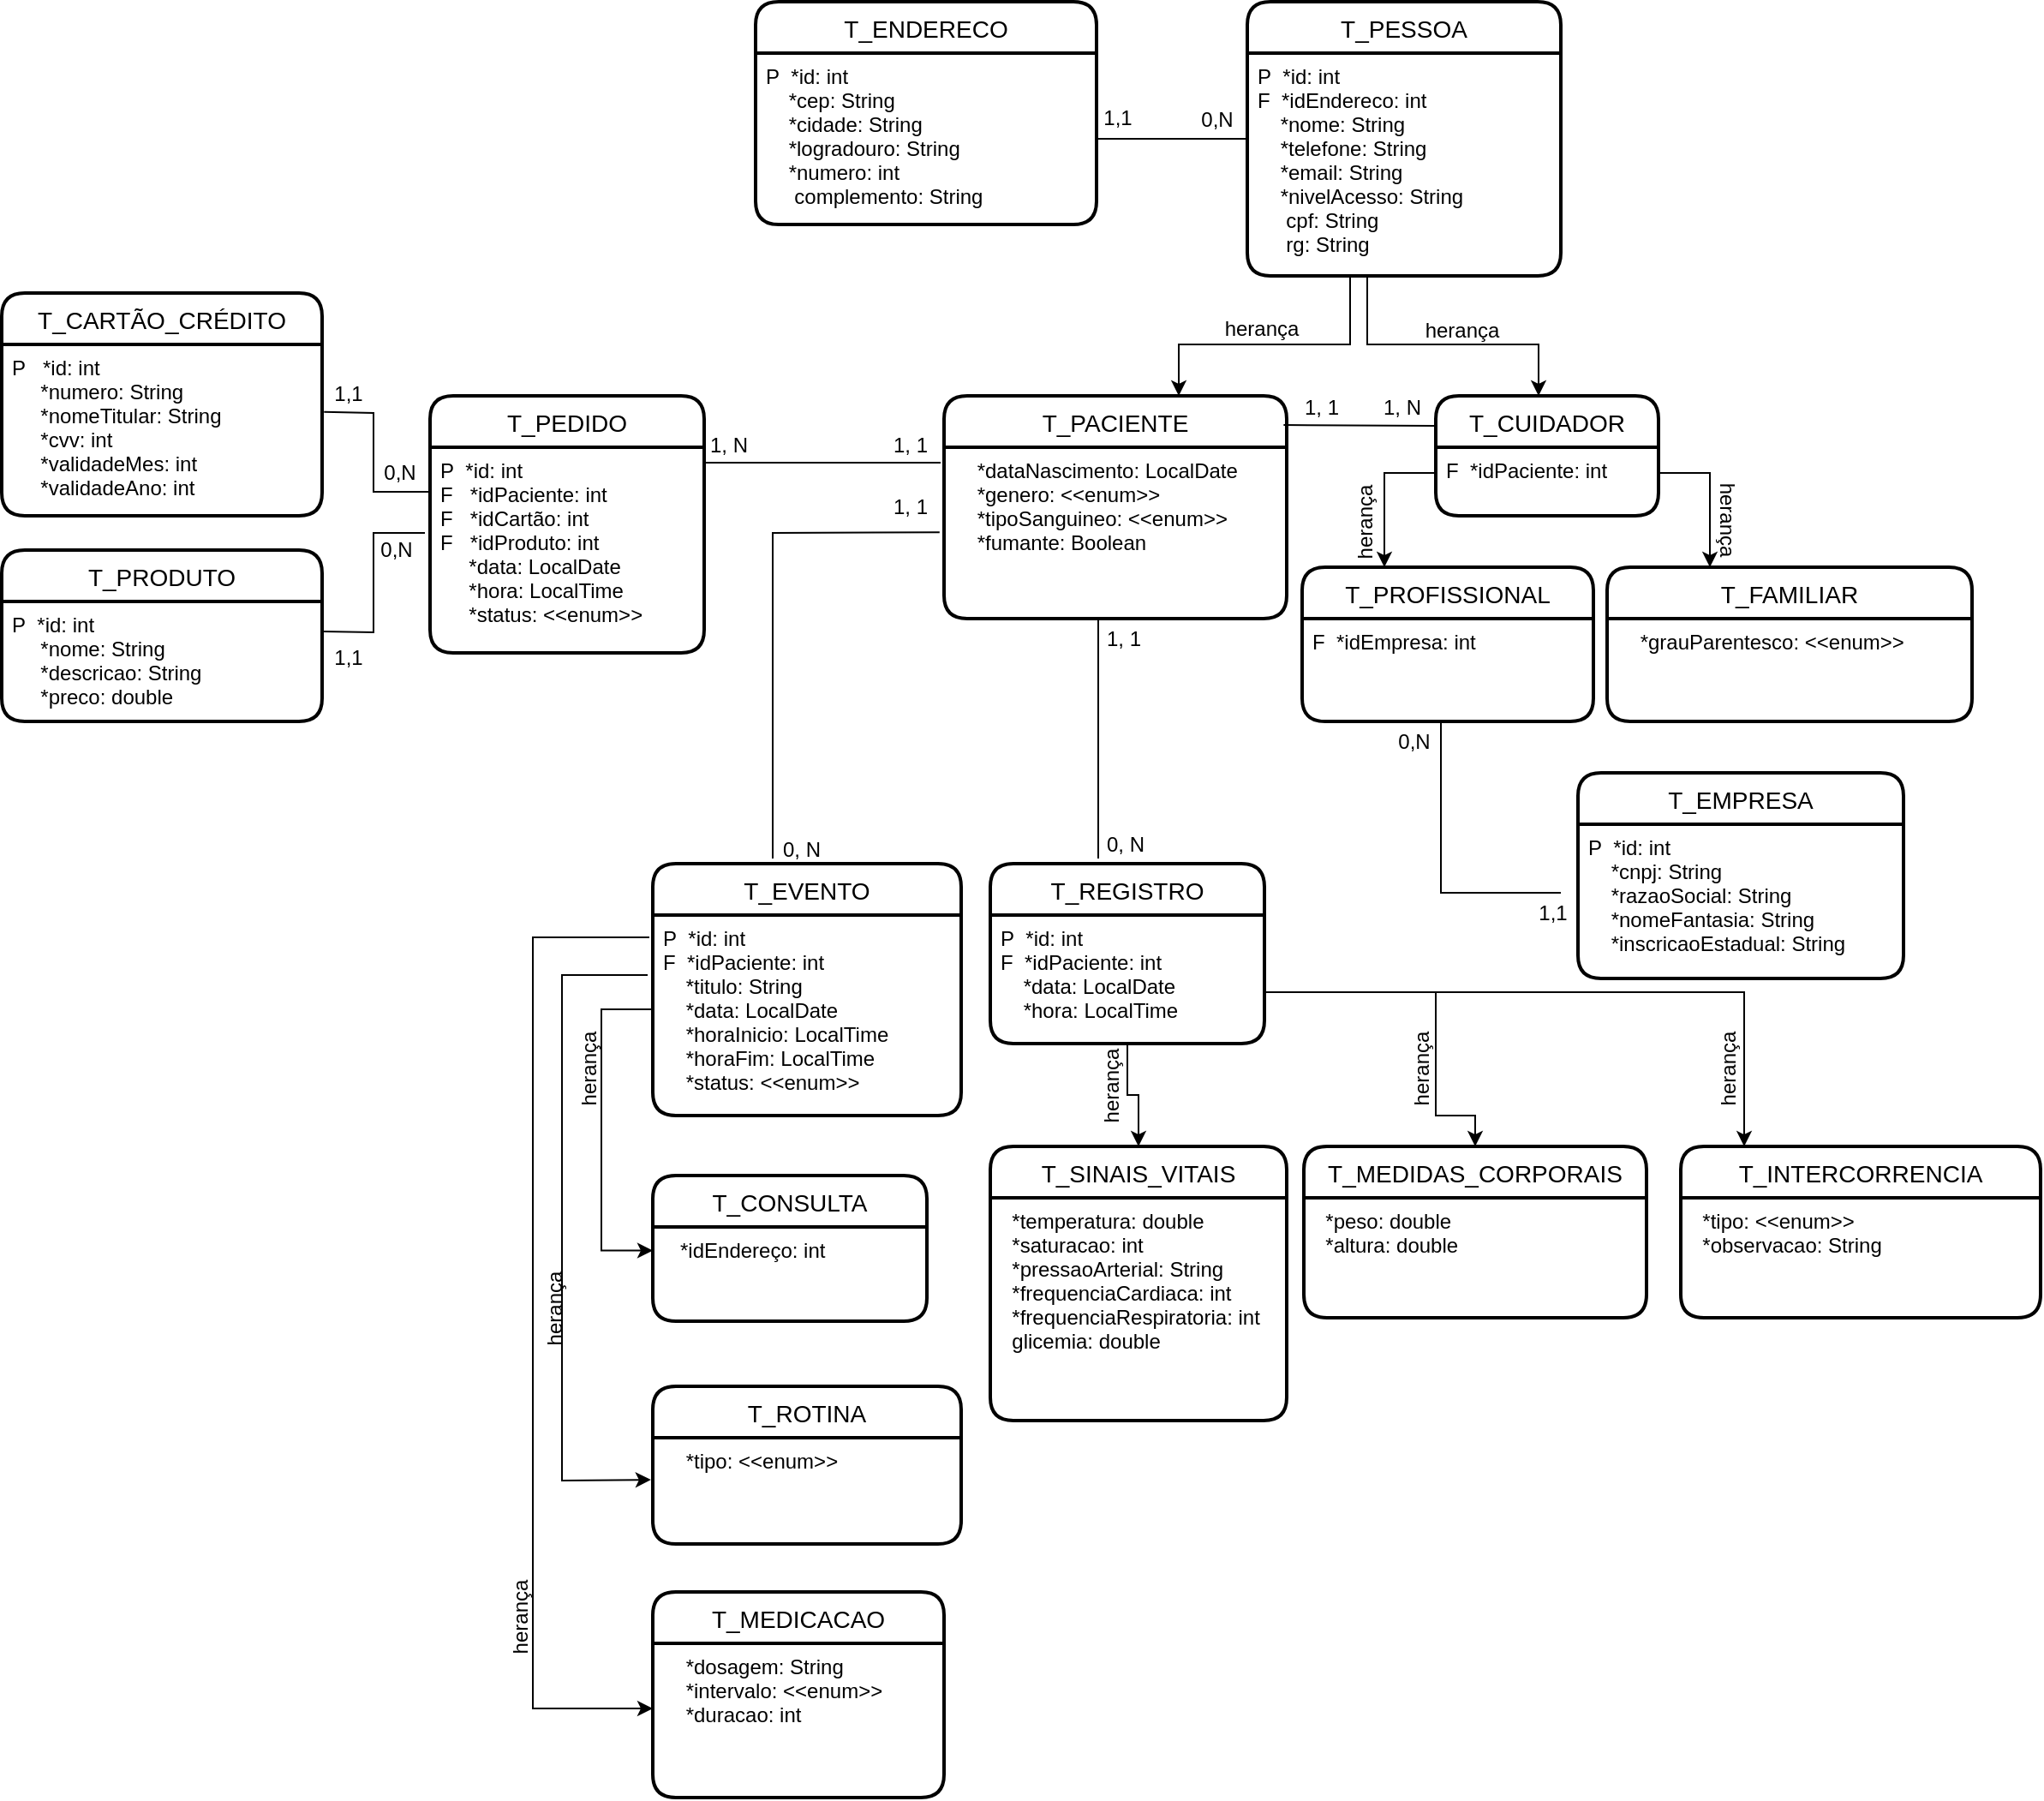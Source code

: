 <mxfile version="22.1.4" type="google">
  <diagram id="R2lEEEUBdFMjLlhIrx00" name="Page-1">
    <mxGraphModel dx="1290" dy="533" grid="1" gridSize="10" guides="1" tooltips="1" connect="1" arrows="1" fold="1" page="1" pageScale="1" pageWidth="1100" pageHeight="850" math="0" shadow="0" extFonts="Permanent Marker^https://fonts.googleapis.com/css?family=Permanent+Marker">
      <root>
        <mxCell id="0" />
        <mxCell id="1" parent="0" />
        <mxCell id="rk1HslSdFWzbcpd7X6hm-21" value="" style="edgeStyle=orthogonalEdgeStyle;rounded=0;orthogonalLoop=1;jettySize=auto;html=1;" parent="1" source="rk1HslSdFWzbcpd7X6hm-1" edge="1">
          <mxGeometry relative="1" as="geometry">
            <mxPoint x="907" y="240" as="targetPoint" />
            <Array as="points">
              <mxPoint x="807" y="210" />
              <mxPoint x="907" y="210" />
            </Array>
          </mxGeometry>
        </mxCell>
        <mxCell id="rk1HslSdFWzbcpd7X6hm-1" value="T_PESSOA" style="swimlane;childLayout=stackLayout;horizontal=1;startSize=30;horizontalStack=0;rounded=1;fontSize=14;fontStyle=0;strokeWidth=2;resizeParent=0;resizeLast=1;shadow=0;dashed=0;align=center;" parent="1" vertex="1">
          <mxGeometry x="737" y="10" width="183" height="160" as="geometry" />
        </mxCell>
        <mxCell id="rk1HslSdFWzbcpd7X6hm-2" value="P  *id: int &#xa;F  *idEndereco: int &#xa;    *nome: String&#xa;    *telefone: String&#xa;    *email: String&#xa;    *nivelAcesso: String&#xa;     cpf: String&#xa;     rg: String&#xa;" style="align=left;strokeColor=none;fillColor=none;spacingLeft=4;fontSize=12;verticalAlign=top;resizable=0;rotatable=0;part=1;" parent="rk1HslSdFWzbcpd7X6hm-1" vertex="1">
          <mxGeometry y="30" width="183" height="130" as="geometry" />
        </mxCell>
        <mxCell id="rk1HslSdFWzbcpd7X6hm-16" value="T_PACIENTE" style="swimlane;childLayout=stackLayout;horizontal=1;startSize=30;horizontalStack=0;rounded=1;fontSize=14;fontStyle=0;strokeWidth=2;resizeParent=0;resizeLast=1;shadow=0;dashed=0;align=center;" parent="1" vertex="1">
          <mxGeometry x="560" y="240" width="200" height="130" as="geometry" />
        </mxCell>
        <mxCell id="rk1HslSdFWzbcpd7X6hm-17" value="    *dataNascimento: LocalDate&#xa;    *genero: &lt;&lt;enum&gt;&gt;&#xa;    *tipoSanguineo: &lt;&lt;enum&gt;&gt;&#xa;    *fumante: Boolean" style="align=left;strokeColor=none;fillColor=none;spacingLeft=4;fontSize=12;verticalAlign=top;resizable=0;rotatable=0;part=1;" parent="rk1HslSdFWzbcpd7X6hm-16" vertex="1">
          <mxGeometry y="30" width="200" height="100" as="geometry" />
        </mxCell>
        <mxCell id="rk1HslSdFWzbcpd7X6hm-19" value="" style="edgeStyle=orthogonalEdgeStyle;rounded=0;orthogonalLoop=1;jettySize=auto;html=1;" parent="1" source="rk1HslSdFWzbcpd7X6hm-2" edge="1">
          <mxGeometry relative="1" as="geometry">
            <mxPoint x="697" y="240" as="targetPoint" />
            <Array as="points">
              <mxPoint x="797" y="210" />
              <mxPoint x="697" y="210" />
            </Array>
          </mxGeometry>
        </mxCell>
        <mxCell id="rk1HslSdFWzbcpd7X6hm-20" value="herança" style="text;html=1;align=center;verticalAlign=middle;resizable=0;points=[];autosize=1;strokeColor=none;fillColor=none;" parent="1" vertex="1">
          <mxGeometry x="710" y="186" width="70" height="30" as="geometry" />
        </mxCell>
        <mxCell id="rk1HslSdFWzbcpd7X6hm-22" value="herança" style="text;html=1;align=center;verticalAlign=middle;resizable=0;points=[];autosize=1;strokeColor=none;fillColor=none;" parent="1" vertex="1">
          <mxGeometry x="827" y="187" width="70" height="30" as="geometry" />
        </mxCell>
        <mxCell id="rk1HslSdFWzbcpd7X6hm-29" value="" style="edgeStyle=orthogonalEdgeStyle;rounded=0;orthogonalLoop=1;jettySize=auto;html=1;" parent="1" source="rk1HslSdFWzbcpd7X6hm-23" target="rk1HslSdFWzbcpd7X6hm-27" edge="1">
          <mxGeometry relative="1" as="geometry">
            <Array as="points">
              <mxPoint x="817" y="285" />
            </Array>
          </mxGeometry>
        </mxCell>
        <mxCell id="rk1HslSdFWzbcpd7X6hm-23" value="T_CUIDADOR" style="swimlane;childLayout=stackLayout;horizontal=1;startSize=30;horizontalStack=0;rounded=1;fontSize=14;fontStyle=0;strokeWidth=2;resizeParent=0;resizeLast=1;shadow=0;dashed=0;align=center;" parent="1" vertex="1">
          <mxGeometry x="847" y="240" width="130" height="70" as="geometry" />
        </mxCell>
        <mxCell id="rk1HslSdFWzbcpd7X6hm-24" value="F  *idPaciente: int&#xa;&#xa;" style="align=left;strokeColor=none;fillColor=none;spacingLeft=4;fontSize=12;verticalAlign=top;resizable=0;rotatable=0;part=1;" parent="rk1HslSdFWzbcpd7X6hm-23" vertex="1">
          <mxGeometry y="30" width="130" height="40" as="geometry" />
        </mxCell>
        <mxCell id="rk1HslSdFWzbcpd7X6hm-27" value="T_PROFISSIONAL" style="swimlane;childLayout=stackLayout;horizontal=1;startSize=30;horizontalStack=0;rounded=1;fontSize=14;fontStyle=0;strokeWidth=2;resizeParent=0;resizeLast=1;shadow=0;dashed=0;align=center;" parent="1" vertex="1">
          <mxGeometry x="769" y="340" width="170" height="90" as="geometry" />
        </mxCell>
        <mxCell id="rk1HslSdFWzbcpd7X6hm-28" value="F  *idEmpresa: int&#xa;" style="align=left;strokeColor=none;fillColor=none;spacingLeft=4;fontSize=12;verticalAlign=top;resizable=0;rotatable=0;part=1;" parent="rk1HslSdFWzbcpd7X6hm-27" vertex="1">
          <mxGeometry y="30" width="170" height="60" as="geometry" />
        </mxCell>
        <mxCell id="rk1HslSdFWzbcpd7X6hm-32" value="T_FAMILIAR" style="swimlane;childLayout=stackLayout;horizontal=1;startSize=30;horizontalStack=0;rounded=1;fontSize=14;fontStyle=0;strokeWidth=2;resizeParent=0;resizeLast=1;shadow=0;dashed=0;align=center;" parent="1" vertex="1">
          <mxGeometry x="947" y="340" width="213" height="90" as="geometry" />
        </mxCell>
        <mxCell id="rk1HslSdFWzbcpd7X6hm-33" value="    *grauParentesco: &lt;&lt;enum&gt;&gt;" style="align=left;strokeColor=none;fillColor=none;spacingLeft=4;fontSize=12;verticalAlign=top;resizable=0;rotatable=0;part=1;" parent="rk1HslSdFWzbcpd7X6hm-32" vertex="1">
          <mxGeometry y="30" width="213" height="60" as="geometry" />
        </mxCell>
        <mxCell id="rk1HslSdFWzbcpd7X6hm-37" value="" style="edgeStyle=orthogonalEdgeStyle;rounded=0;orthogonalLoop=1;jettySize=auto;html=1;exitX=1;exitY=0.25;exitDx=0;exitDy=0;" parent="1" source="rk1HslSdFWzbcpd7X6hm-24" target="rk1HslSdFWzbcpd7X6hm-32" edge="1">
          <mxGeometry relative="1" as="geometry">
            <mxPoint x="1027" y="285" as="sourcePoint" />
            <mxPoint x="997" y="380" as="targetPoint" />
            <Array as="points">
              <mxPoint x="1007" y="285" />
            </Array>
          </mxGeometry>
        </mxCell>
        <mxCell id="rk1HslSdFWzbcpd7X6hm-38" value="herança" style="text;html=1;align=center;verticalAlign=middle;resizable=0;points=[];autosize=1;strokeColor=none;fillColor=none;rotation=-90;" parent="1" vertex="1">
          <mxGeometry x="771" y="299" width="70" height="30" as="geometry" />
        </mxCell>
        <mxCell id="rk1HslSdFWzbcpd7X6hm-39" value="herança" style="text;html=1;align=center;verticalAlign=middle;resizable=0;points=[];autosize=1;strokeColor=none;fillColor=none;rotation=90;" parent="1" vertex="1">
          <mxGeometry x="982" y="297" width="70" height="30" as="geometry" />
        </mxCell>
        <mxCell id="rk1HslSdFWzbcpd7X6hm-40" value="T_EVENTO" style="swimlane;childLayout=stackLayout;horizontal=1;startSize=30;horizontalStack=0;rounded=1;fontSize=14;fontStyle=0;strokeWidth=2;resizeParent=0;resizeLast=1;shadow=0;dashed=0;align=center;" parent="1" vertex="1">
          <mxGeometry x="390" y="513" width="180" height="147" as="geometry" />
        </mxCell>
        <mxCell id="rk1HslSdFWzbcpd7X6hm-41" value="P  *id: int&#xa;F  *idPaciente: int&#xa;    *titulo: String&#xa;    *data: LocalDate&#xa;    *horaInicio: LocalTime&#xa;    *horaFim: LocalTime&#xa;    *status: &lt;&lt;enum&gt;&gt; " style="align=left;strokeColor=none;fillColor=none;spacingLeft=4;fontSize=12;verticalAlign=top;resizable=0;rotatable=0;part=1;" parent="rk1HslSdFWzbcpd7X6hm-40" vertex="1">
          <mxGeometry y="30" width="180" height="117" as="geometry" />
        </mxCell>
        <mxCell id="rk1HslSdFWzbcpd7X6hm-77" value="" style="edgeStyle=orthogonalEdgeStyle;rounded=0;orthogonalLoop=1;jettySize=auto;html=1;entryX=0.5;entryY=0;entryDx=0;entryDy=0;" parent="1" source="rk1HslSdFWzbcpd7X6hm-42" target="rk1HslSdFWzbcpd7X6hm-45" edge="1">
          <mxGeometry relative="1" as="geometry" />
        </mxCell>
        <mxCell id="rk1HslSdFWzbcpd7X6hm-42" value="T_REGISTRO" style="swimlane;childLayout=stackLayout;horizontal=1;startSize=30;horizontalStack=0;rounded=1;fontSize=14;fontStyle=0;strokeWidth=2;resizeParent=0;resizeLast=1;shadow=0;dashed=0;align=center;" parent="1" vertex="1">
          <mxGeometry x="587" y="513" width="160" height="105" as="geometry" />
        </mxCell>
        <mxCell id="rk1HslSdFWzbcpd7X6hm-43" value="P  *id: int&#xa;F  *idPaciente: int&#xa;    *data: LocalDate&#xa;    *hora: LocalTime" style="align=left;strokeColor=none;fillColor=none;spacingLeft=4;fontSize=12;verticalAlign=top;resizable=0;rotatable=0;part=1;" parent="rk1HslSdFWzbcpd7X6hm-42" vertex="1">
          <mxGeometry y="30" width="160" height="75" as="geometry" />
        </mxCell>
        <mxCell id="rk1HslSdFWzbcpd7X6hm-45" value="T_SINAIS_VITAIS" style="swimlane;childLayout=stackLayout;horizontal=1;startSize=30;horizontalStack=0;rounded=1;fontSize=14;fontStyle=0;strokeWidth=2;resizeParent=0;resizeLast=1;shadow=0;dashed=0;align=center;" parent="1" vertex="1">
          <mxGeometry x="587" y="678" width="173" height="160" as="geometry" />
        </mxCell>
        <mxCell id="rk1HslSdFWzbcpd7X6hm-46" value="  *temperatura: double&#xa;  *saturacao: int&#xa;  *pressaoArterial: String&#xa;  *frequenciaCardiaca: int&#xa;  *frequenciaRespiratoria: int&#xa;  glicemia: double" style="align=left;strokeColor=none;fillColor=none;spacingLeft=4;fontSize=12;verticalAlign=top;resizable=0;rotatable=0;part=1;" parent="rk1HslSdFWzbcpd7X6hm-45" vertex="1">
          <mxGeometry y="30" width="173" height="130" as="geometry" />
        </mxCell>
        <mxCell id="rk1HslSdFWzbcpd7X6hm-47" value="T_MEDIDAS_CORPORAIS" style="swimlane;childLayout=stackLayout;horizontal=1;startSize=30;horizontalStack=0;rounded=1;fontSize=14;fontStyle=0;strokeWidth=2;resizeParent=0;resizeLast=1;shadow=0;dashed=0;align=center;" parent="1" vertex="1">
          <mxGeometry x="770" y="678" width="200" height="100" as="geometry" />
        </mxCell>
        <mxCell id="rk1HslSdFWzbcpd7X6hm-48" value="  *peso: double&#xa;  *altura: double" style="align=left;strokeColor=none;fillColor=none;spacingLeft=4;fontSize=12;verticalAlign=top;resizable=0;rotatable=0;part=1;" parent="rk1HslSdFWzbcpd7X6hm-47" vertex="1">
          <mxGeometry y="30" width="200" height="70" as="geometry" />
        </mxCell>
        <mxCell id="rk1HslSdFWzbcpd7X6hm-49" value="T_INTERCORRENCIA" style="swimlane;childLayout=stackLayout;horizontal=1;startSize=30;horizontalStack=0;rounded=1;fontSize=14;fontStyle=0;strokeWidth=2;resizeParent=0;resizeLast=1;shadow=0;dashed=0;align=center;" parent="1" vertex="1">
          <mxGeometry x="990" y="678" width="210" height="100" as="geometry" />
        </mxCell>
        <mxCell id="rk1HslSdFWzbcpd7X6hm-50" value="  *tipo: &lt;&lt;enum&gt;&gt;&#xa;  *observacao: String " style="align=left;strokeColor=none;fillColor=none;spacingLeft=4;fontSize=12;verticalAlign=top;resizable=0;rotatable=0;part=1;" parent="rk1HslSdFWzbcpd7X6hm-49" vertex="1">
          <mxGeometry y="30" width="210" height="70" as="geometry" />
        </mxCell>
        <mxCell id="rk1HslSdFWzbcpd7X6hm-57" value="T_MEDICACAO" style="swimlane;childLayout=stackLayout;horizontal=1;startSize=30;horizontalStack=0;rounded=1;fontSize=14;fontStyle=0;strokeWidth=2;resizeParent=0;resizeLast=1;shadow=0;dashed=0;align=center;" parent="1" vertex="1">
          <mxGeometry x="390" y="938" width="170" height="120" as="geometry" />
        </mxCell>
        <mxCell id="rk1HslSdFWzbcpd7X6hm-58" value="    *dosagem: String&#xa;    *intervalo: &lt;&lt;enum&gt;&gt; &#xa;    *duracao: int" style="align=left;strokeColor=none;fillColor=none;spacingLeft=4;fontSize=12;verticalAlign=top;resizable=0;rotatable=0;part=1;" parent="rk1HslSdFWzbcpd7X6hm-57" vertex="1">
          <mxGeometry y="30" width="170" height="90" as="geometry" />
        </mxCell>
        <mxCell id="rk1HslSdFWzbcpd7X6hm-59" value="T_CONSULTA" style="swimlane;childLayout=stackLayout;horizontal=1;startSize=30;horizontalStack=0;rounded=1;fontSize=14;fontStyle=0;strokeWidth=2;resizeParent=0;resizeLast=1;shadow=0;dashed=0;align=center;" parent="1" vertex="1">
          <mxGeometry x="390" y="695" width="160" height="85" as="geometry">
            <mxRectangle x="390" y="695" width="130" height="30" as="alternateBounds" />
          </mxGeometry>
        </mxCell>
        <mxCell id="rk1HslSdFWzbcpd7X6hm-60" value="   *idEndereço: int&#xa;" style="align=left;strokeColor=none;fillColor=none;spacingLeft=4;fontSize=12;verticalAlign=top;resizable=0;rotatable=0;part=1;" parent="rk1HslSdFWzbcpd7X6hm-59" vertex="1">
          <mxGeometry y="30" width="160" height="55" as="geometry" />
        </mxCell>
        <mxCell id="rk1HslSdFWzbcpd7X6hm-61" value="T_ROTINA" style="swimlane;childLayout=stackLayout;horizontal=1;startSize=30;horizontalStack=0;rounded=1;fontSize=14;fontStyle=0;strokeWidth=2;resizeParent=0;resizeLast=1;shadow=0;dashed=0;align=center;" parent="1" vertex="1">
          <mxGeometry x="390" y="818" width="180" height="92" as="geometry" />
        </mxCell>
        <mxCell id="rk1HslSdFWzbcpd7X6hm-62" value="    *tipo: &lt;&lt;enum&gt;&gt;" style="align=left;strokeColor=none;fillColor=none;spacingLeft=4;fontSize=12;verticalAlign=top;resizable=0;rotatable=0;part=1;" parent="rk1HslSdFWzbcpd7X6hm-61" vertex="1">
          <mxGeometry y="30" width="180" height="62" as="geometry" />
        </mxCell>
        <mxCell id="rk1HslSdFWzbcpd7X6hm-73" value="" style="endArrow=none;html=1;rounded=0;" parent="1" edge="1">
          <mxGeometry relative="1" as="geometry">
            <mxPoint x="650" y="510" as="sourcePoint" />
            <mxPoint x="650" y="370" as="targetPoint" />
            <Array as="points" />
          </mxGeometry>
        </mxCell>
        <mxCell id="rk1HslSdFWzbcpd7X6hm-74" value="0, N" style="resizable=0;html=1;align=left;verticalAlign=bottom;" parent="rk1HslSdFWzbcpd7X6hm-73" connectable="0" vertex="1">
          <mxGeometry x="-1" relative="1" as="geometry">
            <mxPoint x="3" as="offset" />
          </mxGeometry>
        </mxCell>
        <mxCell id="rk1HslSdFWzbcpd7X6hm-75" value="1, 1" style="resizable=0;html=1;align=right;verticalAlign=bottom;" parent="rk1HslSdFWzbcpd7X6hm-73" connectable="0" vertex="1">
          <mxGeometry x="1" relative="1" as="geometry">
            <mxPoint x="25" y="20" as="offset" />
          </mxGeometry>
        </mxCell>
        <mxCell id="rk1HslSdFWzbcpd7X6hm-78" value="" style="edgeStyle=orthogonalEdgeStyle;rounded=0;orthogonalLoop=1;jettySize=auto;html=1;entryX=0.5;entryY=0;entryDx=0;entryDy=0;" parent="1" source="rk1HslSdFWzbcpd7X6hm-43" target="rk1HslSdFWzbcpd7X6hm-47" edge="1">
          <mxGeometry relative="1" as="geometry">
            <Array as="points">
              <mxPoint x="847" y="588" />
              <mxPoint x="847" y="660" />
              <mxPoint x="870" y="660" />
            </Array>
          </mxGeometry>
        </mxCell>
        <mxCell id="rk1HslSdFWzbcpd7X6hm-79" value="" style="edgeStyle=orthogonalEdgeStyle;rounded=0;orthogonalLoop=1;jettySize=auto;html=1;" parent="1" source="rk1HslSdFWzbcpd7X6hm-43" target="rk1HslSdFWzbcpd7X6hm-49" edge="1">
          <mxGeometry relative="1" as="geometry">
            <Array as="points">
              <mxPoint x="1027" y="588" />
            </Array>
          </mxGeometry>
        </mxCell>
        <mxCell id="rk1HslSdFWzbcpd7X6hm-80" value="herança" style="text;html=1;align=center;verticalAlign=middle;resizable=0;points=[];autosize=1;strokeColor=none;fillColor=none;rotation=-90;" parent="1" vertex="1">
          <mxGeometry x="623" y="628" width="70" height="30" as="geometry" />
        </mxCell>
        <mxCell id="rk1HslSdFWzbcpd7X6hm-83" value="herança" style="text;html=1;align=center;verticalAlign=middle;resizable=0;points=[];autosize=1;strokeColor=none;fillColor=none;rotation=-90;" parent="1" vertex="1">
          <mxGeometry x="804" y="618" width="70" height="30" as="geometry" />
        </mxCell>
        <mxCell id="rk1HslSdFWzbcpd7X6hm-92" value="" style="endArrow=none;html=1;rounded=0;entryX=0.935;entryY=0.987;entryDx=0;entryDy=0;entryPerimeter=0;" parent="1" target="IoRR2eGmX-HDz1pC1bWR-412" edge="1">
          <mxGeometry width="50" height="50" relative="1" as="geometry">
            <mxPoint x="460" y="510" as="sourcePoint" />
            <mxPoint x="550" y="320" as="targetPoint" />
            <Array as="points">
              <mxPoint x="460" y="320" />
            </Array>
          </mxGeometry>
        </mxCell>
        <mxCell id="rk1HslSdFWzbcpd7X6hm-94" value="0, N" style="resizable=0;html=1;align=left;verticalAlign=bottom;" parent="1" connectable="0" vertex="1">
          <mxGeometry x="680" y="530" as="geometry">
            <mxPoint x="-216" y="-17" as="offset" />
          </mxGeometry>
        </mxCell>
        <mxCell id="rk1HslSdFWzbcpd7X6hm-96" value="" style="edgeStyle=orthogonalEdgeStyle;rounded=0;orthogonalLoop=1;jettySize=auto;html=1;entryX=0;entryY=0.25;entryDx=0;entryDy=0;" parent="1" source="rk1HslSdFWzbcpd7X6hm-41" target="rk1HslSdFWzbcpd7X6hm-60" edge="1">
          <mxGeometry relative="1" as="geometry">
            <Array as="points">
              <mxPoint x="360" y="598" />
              <mxPoint x="360" y="738" />
            </Array>
          </mxGeometry>
        </mxCell>
        <mxCell id="rk1HslSdFWzbcpd7X6hm-99" value="" style="endArrow=classic;html=1;rounded=0;entryX=0.012;entryY=0.396;entryDx=0;entryDy=0;entryPerimeter=0;" parent="1" edge="1">
          <mxGeometry width="50" height="50" relative="1" as="geometry">
            <mxPoint x="387" y="578" as="sourcePoint" />
            <mxPoint x="388.92" y="872.552" as="targetPoint" />
            <Array as="points">
              <mxPoint x="337" y="578" />
              <mxPoint x="337" y="873" />
            </Array>
          </mxGeometry>
        </mxCell>
        <mxCell id="rk1HslSdFWzbcpd7X6hm-100" value="" style="endArrow=classic;html=1;rounded=0;" parent="1" edge="1">
          <mxGeometry width="50" height="50" relative="1" as="geometry">
            <mxPoint x="388" y="556" as="sourcePoint" />
            <mxPoint x="390" y="1006" as="targetPoint" />
            <Array as="points">
              <mxPoint x="350" y="556" />
              <mxPoint x="320" y="556" />
              <mxPoint x="320" y="1006" />
            </Array>
          </mxGeometry>
        </mxCell>
        <mxCell id="rk1HslSdFWzbcpd7X6hm-101" value="herança" style="text;html=1;align=center;verticalAlign=middle;resizable=0;points=[];autosize=1;strokeColor=none;fillColor=none;rotation=-90;" parent="1" vertex="1">
          <mxGeometry x="318" y="618" width="70" height="30" as="geometry" />
        </mxCell>
        <mxCell id="rk1HslSdFWzbcpd7X6hm-102" value="herança" style="text;html=1;align=center;verticalAlign=middle;resizable=0;points=[];autosize=1;strokeColor=none;fillColor=none;rotation=-90;" parent="1" vertex="1">
          <mxGeometry x="298" y="758" width="70" height="30" as="geometry" />
        </mxCell>
        <mxCell id="rk1HslSdFWzbcpd7X6hm-103" value="herança" style="text;html=1;align=center;verticalAlign=middle;resizable=0;points=[];autosize=1;strokeColor=none;fillColor=none;rotation=-90;" parent="1" vertex="1">
          <mxGeometry x="278" y="938" width="70" height="30" as="geometry" />
        </mxCell>
        <mxCell id="rk1HslSdFWzbcpd7X6hm-106" value="" style="endArrow=none;html=1;rounded=0;entryX=0;entryY=0.25;entryDx=0;entryDy=0;exitX=0.991;exitY=0.131;exitDx=0;exitDy=0;exitPerimeter=0;" parent="1" source="rk1HslSdFWzbcpd7X6hm-16" target="rk1HslSdFWzbcpd7X6hm-23" edge="1">
          <mxGeometry width="50" height="50" relative="1" as="geometry">
            <mxPoint x="780" y="370" as="sourcePoint" />
            <mxPoint x="830" y="320" as="targetPoint" />
          </mxGeometry>
        </mxCell>
        <mxCell id="rk1HslSdFWzbcpd7X6hm-107" value="1, 1" style="text;html=1;align=center;verticalAlign=middle;resizable=0;points=[];autosize=1;strokeColor=none;fillColor=none;" parent="1" vertex="1">
          <mxGeometry x="760" y="232" width="40" height="30" as="geometry" />
        </mxCell>
        <mxCell id="rk1HslSdFWzbcpd7X6hm-108" value="1, N" style="text;html=1;align=center;verticalAlign=middle;resizable=0;points=[];autosize=1;strokeColor=none;fillColor=none;" parent="1" vertex="1">
          <mxGeometry x="802" y="232" width="50" height="30" as="geometry" />
        </mxCell>
        <mxCell id="rk1HslSdFWzbcpd7X6hm-109" value="herança" style="text;html=1;align=center;verticalAlign=middle;resizable=0;points=[];autosize=1;strokeColor=none;fillColor=none;rotation=-90;" parent="1" vertex="1">
          <mxGeometry x="983" y="618" width="70" height="30" as="geometry" />
        </mxCell>
        <mxCell id="rk1HslSdFWzbcpd7X6hm-110" value="T_PRODUTO" style="swimlane;childLayout=stackLayout;horizontal=1;startSize=30;horizontalStack=0;rounded=1;fontSize=14;fontStyle=0;strokeWidth=2;resizeParent=0;resizeLast=1;shadow=0;dashed=0;align=center;" parent="1" vertex="1">
          <mxGeometry x="10" y="330" width="187" height="100" as="geometry" />
        </mxCell>
        <mxCell id="rk1HslSdFWzbcpd7X6hm-111" value="P  *id: int&#xa;     *nome: String&#xa;     *descricao: String&#xa;     *preco: double&#xa;" style="align=left;strokeColor=none;fillColor=none;spacingLeft=4;fontSize=12;verticalAlign=top;resizable=0;rotatable=0;part=1;" parent="rk1HslSdFWzbcpd7X6hm-110" vertex="1">
          <mxGeometry y="30" width="187" height="70" as="geometry" />
        </mxCell>
        <mxCell id="rk1HslSdFWzbcpd7X6hm-114" value="T_CARTÃO_CRÉDITO" style="swimlane;childLayout=stackLayout;horizontal=1;startSize=30;horizontalStack=0;rounded=1;fontSize=14;fontStyle=0;strokeWidth=2;resizeParent=0;resizeLast=1;shadow=0;dashed=0;align=center;" parent="1" vertex="1">
          <mxGeometry x="10" y="180" width="187" height="130" as="geometry" />
        </mxCell>
        <mxCell id="rk1HslSdFWzbcpd7X6hm-115" value="P   *id: int&#xa;     *numero: String&#xa;     *nomeTitular: String&#xa;     *cvv: int&#xa;     *validadeMes: int&#xa;     *validadeAno: int" style="align=left;strokeColor=none;fillColor=none;spacingLeft=4;fontSize=12;verticalAlign=top;resizable=0;rotatable=0;part=1;" parent="rk1HslSdFWzbcpd7X6hm-114" vertex="1">
          <mxGeometry y="30" width="187" height="100" as="geometry" />
        </mxCell>
        <mxCell id="rk1HslSdFWzbcpd7X6hm-116" value="T_PEDIDO" style="swimlane;childLayout=stackLayout;horizontal=1;startSize=30;horizontalStack=0;rounded=1;fontSize=14;fontStyle=0;strokeWidth=2;resizeParent=0;resizeLast=1;shadow=0;dashed=0;align=center;" parent="1" vertex="1">
          <mxGeometry x="260" y="240" width="160" height="150" as="geometry" />
        </mxCell>
        <mxCell id="rk1HslSdFWzbcpd7X6hm-117" value="P  *id: int&#xa;F   *idPaciente: int&#xa;F   *idCartão: int&#xa;F   *idProduto: int&#xa;     *data: LocalDate&#xa;     *hora: LocalTime&#xa;     *status: &lt;&lt;enum&gt;&gt;&#xa;" style="align=left;strokeColor=none;fillColor=none;spacingLeft=4;fontSize=12;verticalAlign=top;resizable=0;rotatable=0;part=1;" parent="rk1HslSdFWzbcpd7X6hm-116" vertex="1">
          <mxGeometry y="30" width="160" height="120" as="geometry" />
        </mxCell>
        <mxCell id="rk1HslSdFWzbcpd7X6hm-118" value="" style="line;strokeWidth=1;rotatable=0;dashed=0;labelPosition=right;align=left;verticalAlign=middle;spacingTop=0;spacingLeft=6;points=[];portConstraint=eastwest;" parent="1" vertex="1">
          <mxGeometry x="420" y="274" width="138" height="10" as="geometry" />
        </mxCell>
        <mxCell id="rk1HslSdFWzbcpd7X6hm-119" value="1, N" style="text;html=1;align=center;verticalAlign=middle;resizable=0;points=[];autosize=1;strokeColor=none;fillColor=none;" parent="1" vertex="1">
          <mxGeometry x="409" y="254" width="50" height="30" as="geometry" />
        </mxCell>
        <mxCell id="rk1HslSdFWzbcpd7X6hm-120" value="1, 1" style="text;html=1;align=center;verticalAlign=middle;resizable=0;points=[];autosize=1;strokeColor=none;fillColor=none;" parent="1" vertex="1">
          <mxGeometry x="520" y="254" width="40" height="30" as="geometry" />
        </mxCell>
        <mxCell id="rk1HslSdFWzbcpd7X6hm-121" value="" style="endArrow=none;html=1;rounded=0;exitX=1.006;exitY=0.394;exitDx=0;exitDy=0;exitPerimeter=0;" parent="1" source="rk1HslSdFWzbcpd7X6hm-115" edge="1">
          <mxGeometry width="50" height="50" relative="1" as="geometry">
            <mxPoint x="327" y="460" as="sourcePoint" />
            <mxPoint x="260" y="296" as="targetPoint" />
            <Array as="points">
              <mxPoint x="227" y="250" />
              <mxPoint x="227" y="296" />
            </Array>
          </mxGeometry>
        </mxCell>
        <mxCell id="rk1HslSdFWzbcpd7X6hm-122" value="" style="endArrow=none;html=1;rounded=0;exitX=1;exitY=0.25;exitDx=0;exitDy=0;" parent="1" source="rk1HslSdFWzbcpd7X6hm-111" edge="1">
          <mxGeometry width="50" height="50" relative="1" as="geometry">
            <mxPoint x="197" y="410" as="sourcePoint" />
            <mxPoint x="257" y="320" as="targetPoint" />
            <Array as="points">
              <mxPoint x="227" y="378" />
              <mxPoint x="227" y="320" />
            </Array>
          </mxGeometry>
        </mxCell>
        <mxCell id="rk1HslSdFWzbcpd7X6hm-123" value="1,1" style="text;html=1;align=center;verticalAlign=middle;resizable=0;points=[];autosize=1;strokeColor=none;fillColor=none;" parent="1" vertex="1">
          <mxGeometry x="192" y="224" width="40" height="30" as="geometry" />
        </mxCell>
        <mxCell id="rk1HslSdFWzbcpd7X6hm-126" value="0,N" style="text;html=1;align=center;verticalAlign=middle;resizable=0;points=[];autosize=1;strokeColor=none;fillColor=none;" parent="1" vertex="1">
          <mxGeometry x="222" y="270" width="40" height="30" as="geometry" />
        </mxCell>
        <mxCell id="rk1HslSdFWzbcpd7X6hm-127" value="1,1" style="text;html=1;align=center;verticalAlign=middle;resizable=0;points=[];autosize=1;strokeColor=none;fillColor=none;" parent="1" vertex="1">
          <mxGeometry x="192" y="378" width="40" height="30" as="geometry" />
        </mxCell>
        <mxCell id="rk1HslSdFWzbcpd7X6hm-128" value="0,N" style="text;html=1;align=center;verticalAlign=middle;resizable=0;points=[];autosize=1;strokeColor=none;fillColor=none;" parent="1" vertex="1">
          <mxGeometry x="220" y="315" width="40" height="30" as="geometry" />
        </mxCell>
        <mxCell id="rk1HslSdFWzbcpd7X6hm-129" value="T_EMPRESA" style="swimlane;childLayout=stackLayout;horizontal=1;startSize=30;horizontalStack=0;rounded=1;fontSize=14;fontStyle=0;strokeWidth=2;resizeParent=0;resizeLast=1;shadow=0;dashed=0;align=center;" parent="1" vertex="1">
          <mxGeometry x="930" y="460" width="190" height="120" as="geometry" />
        </mxCell>
        <mxCell id="rk1HslSdFWzbcpd7X6hm-130" value="P  *id: int&#xa;    *cnpj: String &#xa;    *razaoSocial: String&#xa;    *nomeFantasia: String&#xa;    *inscricaoEstadual: String&#xa;" style="align=left;strokeColor=none;fillColor=none;spacingLeft=4;fontSize=12;verticalAlign=top;resizable=0;rotatable=0;part=1;" parent="rk1HslSdFWzbcpd7X6hm-129" vertex="1">
          <mxGeometry y="30" width="190" height="90" as="geometry" />
        </mxCell>
        <mxCell id="rk1HslSdFWzbcpd7X6hm-131" value="" style="endArrow=none;html=1;rounded=0;exitX=0.625;exitY=0.1;exitDx=0;exitDy=0;exitPerimeter=0;" parent="1" source="rk1HslSdFWzbcpd7X6hm-133" edge="1">
          <mxGeometry width="50" height="50" relative="1" as="geometry">
            <mxPoint x="860" y="560" as="sourcePoint" />
            <mxPoint x="850" y="430" as="targetPoint" />
            <Array as="points">
              <mxPoint x="850" y="530" />
            </Array>
          </mxGeometry>
        </mxCell>
        <mxCell id="rk1HslSdFWzbcpd7X6hm-132" value="0,N" style="text;html=1;align=center;verticalAlign=middle;resizable=0;points=[];autosize=1;strokeColor=none;fillColor=none;" parent="1" vertex="1">
          <mxGeometry x="814" y="427" width="40" height="30" as="geometry" />
        </mxCell>
        <mxCell id="rk1HslSdFWzbcpd7X6hm-133" value="1,1" style="text;html=1;align=center;verticalAlign=middle;resizable=0;points=[];autosize=1;strokeColor=none;fillColor=none;" parent="1" vertex="1">
          <mxGeometry x="895" y="527" width="40" height="30" as="geometry" />
        </mxCell>
        <mxCell id="rk1HslSdFWzbcpd7X6hm-134" value="T_ENDERECO" style="swimlane;childLayout=stackLayout;horizontal=1;startSize=30;horizontalStack=0;rounded=1;fontSize=14;fontStyle=0;strokeWidth=2;resizeParent=0;resizeLast=1;shadow=0;dashed=0;align=center;" parent="1" vertex="1">
          <mxGeometry x="450" y="10" width="199" height="130" as="geometry" />
        </mxCell>
        <mxCell id="rk1HslSdFWzbcpd7X6hm-135" value="P  *id: int         &#xa;    *cep: String&#xa;    *cidade: String&#xa;    *logradouro: String&#xa;    *numero: int&#xa;     complemento: String &#xa;" style="align=left;strokeColor=none;fillColor=none;spacingLeft=4;fontSize=12;verticalAlign=top;resizable=0;rotatable=0;part=1;" parent="rk1HslSdFWzbcpd7X6hm-134" vertex="1">
          <mxGeometry y="30" width="199" height="100" as="geometry" />
        </mxCell>
        <mxCell id="rk1HslSdFWzbcpd7X6hm-136" value="" style="endArrow=none;html=1;rounded=0;entryX=0;entryY=0.385;entryDx=0;entryDy=0;entryPerimeter=0;" parent="1" source="rk1HslSdFWzbcpd7X6hm-135" target="rk1HslSdFWzbcpd7X6hm-2" edge="1">
          <mxGeometry width="50" height="50" relative="1" as="geometry">
            <mxPoint x="730" y="220" as="sourcePoint" />
            <mxPoint x="780" y="170" as="targetPoint" />
          </mxGeometry>
        </mxCell>
        <mxCell id="rk1HslSdFWzbcpd7X6hm-137" value="1,1" style="text;html=1;align=center;verticalAlign=middle;resizable=0;points=[];autosize=1;strokeColor=none;fillColor=none;" parent="1" vertex="1">
          <mxGeometry x="641" y="63" width="40" height="30" as="geometry" />
        </mxCell>
        <mxCell id="rk1HslSdFWzbcpd7X6hm-138" value="0,N" style="text;html=1;align=center;verticalAlign=middle;resizable=0;points=[];autosize=1;strokeColor=none;fillColor=none;" parent="1" vertex="1">
          <mxGeometry x="699" y="64" width="40" height="30" as="geometry" />
        </mxCell>
        <mxCell id="IoRR2eGmX-HDz1pC1bWR-412" value="1, 1" style="text;html=1;align=center;verticalAlign=middle;resizable=0;points=[];autosize=1;strokeColor=none;fillColor=none;" parent="1" vertex="1">
          <mxGeometry x="520" y="290" width="40" height="30" as="geometry" />
        </mxCell>
      </root>
    </mxGraphModel>
  </diagram>
</mxfile>
